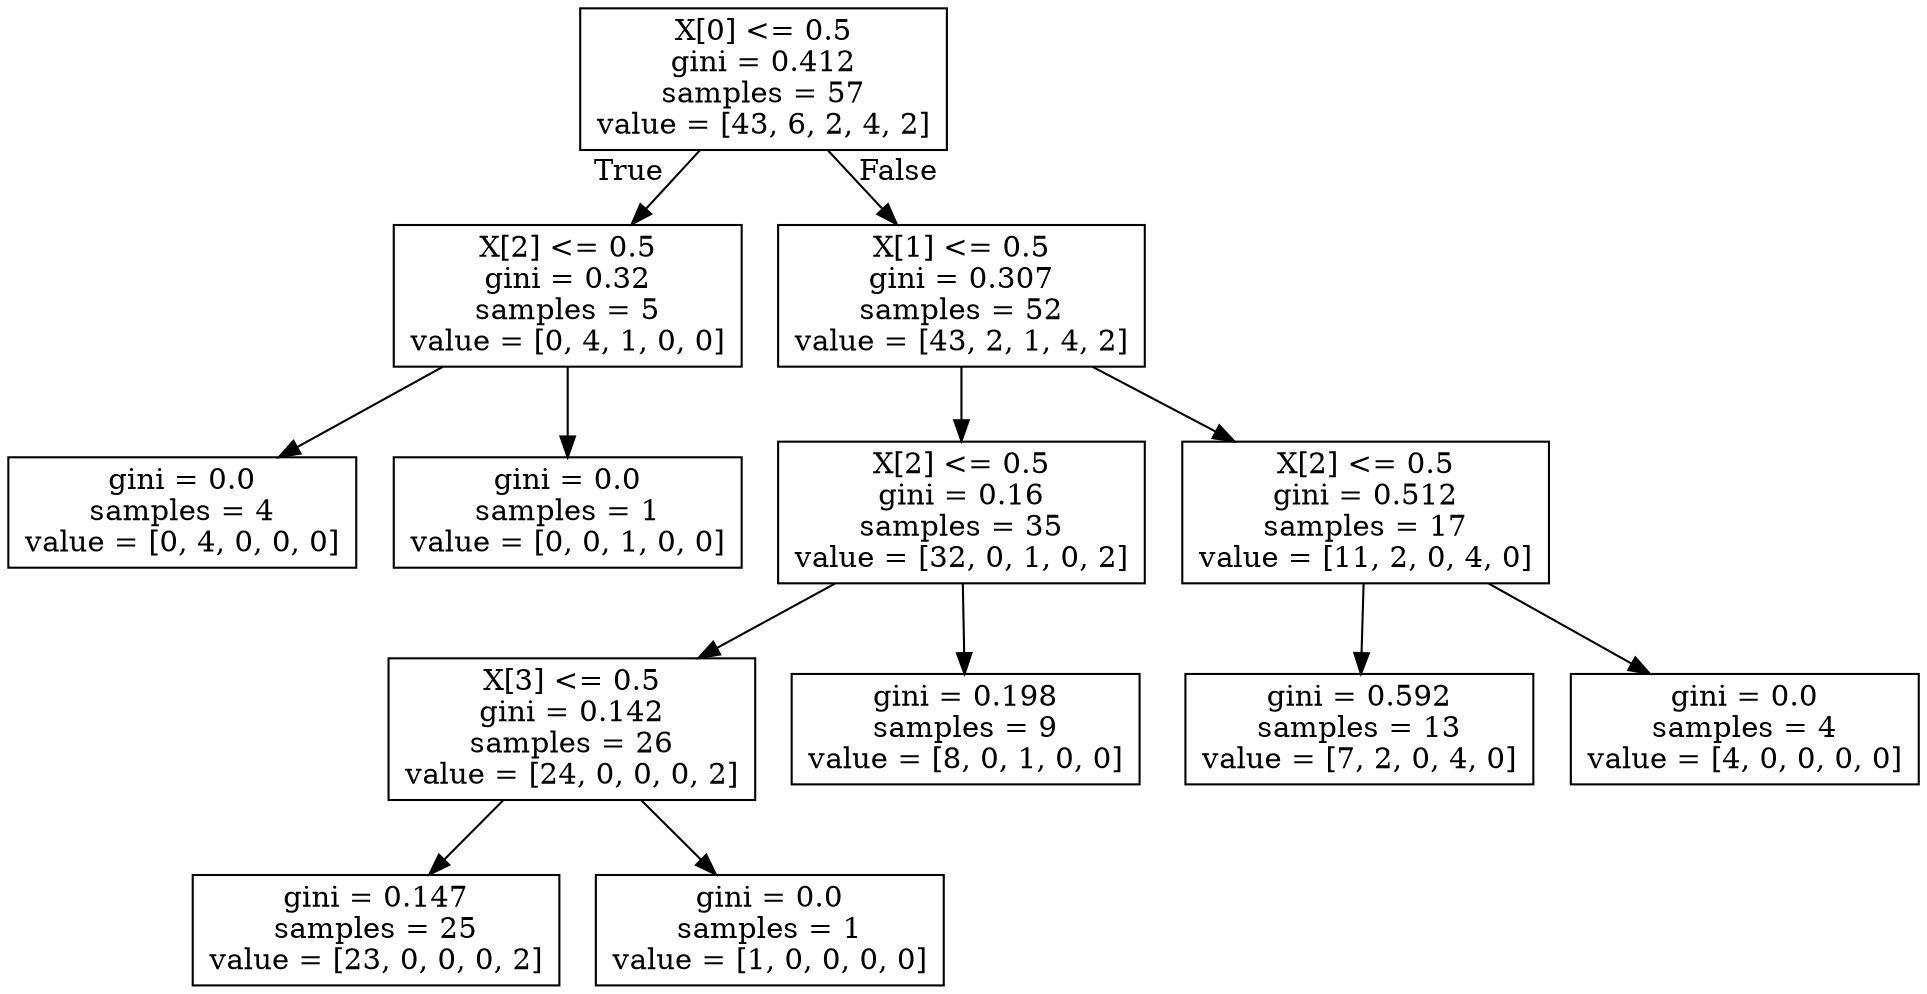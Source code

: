digraph Tree {
node [shape=box] ;
0 [label="X[0] <= 0.5\ngini = 0.412\nsamples = 57\nvalue = [43, 6, 2, 4, 2]"] ;
1 [label="X[2] <= 0.5\ngini = 0.32\nsamples = 5\nvalue = [0, 4, 1, 0, 0]"] ;
0 -> 1 [labeldistance=2.5, labelangle=45, headlabel="True"] ;
2 [label="gini = 0.0\nsamples = 4\nvalue = [0, 4, 0, 0, 0]"] ;
1 -> 2 ;
3 [label="gini = 0.0\nsamples = 1\nvalue = [0, 0, 1, 0, 0]"] ;
1 -> 3 ;
4 [label="X[1] <= 0.5\ngini = 0.307\nsamples = 52\nvalue = [43, 2, 1, 4, 2]"] ;
0 -> 4 [labeldistance=2.5, labelangle=-45, headlabel="False"] ;
5 [label="X[2] <= 0.5\ngini = 0.16\nsamples = 35\nvalue = [32, 0, 1, 0, 2]"] ;
4 -> 5 ;
6 [label="X[3] <= 0.5\ngini = 0.142\nsamples = 26\nvalue = [24, 0, 0, 0, 2]"] ;
5 -> 6 ;
7 [label="gini = 0.147\nsamples = 25\nvalue = [23, 0, 0, 0, 2]"] ;
6 -> 7 ;
8 [label="gini = 0.0\nsamples = 1\nvalue = [1, 0, 0, 0, 0]"] ;
6 -> 8 ;
9 [label="gini = 0.198\nsamples = 9\nvalue = [8, 0, 1, 0, 0]"] ;
5 -> 9 ;
10 [label="X[2] <= 0.5\ngini = 0.512\nsamples = 17\nvalue = [11, 2, 0, 4, 0]"] ;
4 -> 10 ;
11 [label="gini = 0.592\nsamples = 13\nvalue = [7, 2, 0, 4, 0]"] ;
10 -> 11 ;
12 [label="gini = 0.0\nsamples = 4\nvalue = [4, 0, 0, 0, 0]"] ;
10 -> 12 ;
}